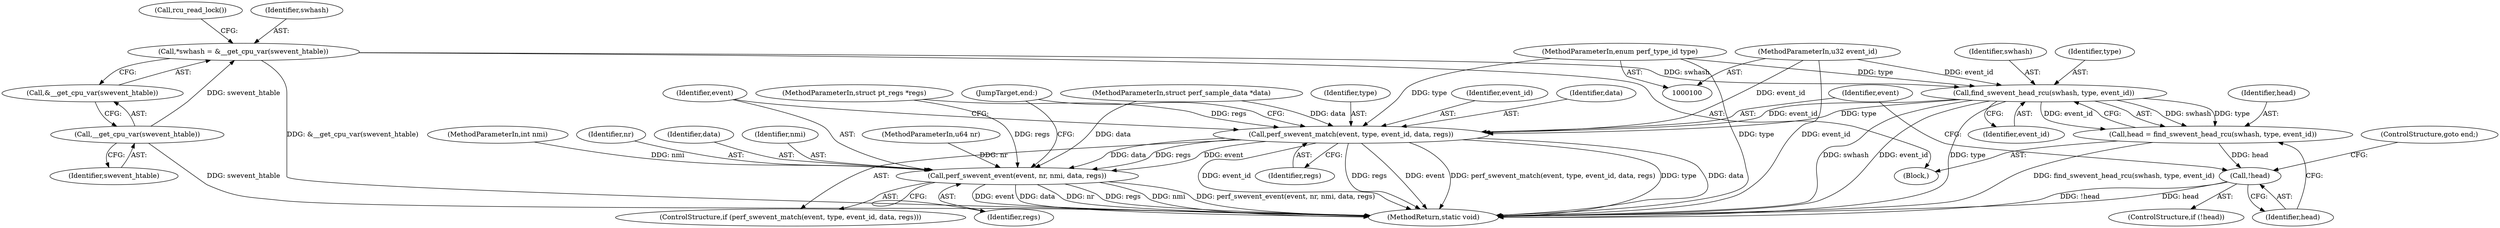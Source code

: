 digraph "1_linux_a8b0ca17b80e92faab46ee7179ba9e99ccb61233_55@pointer" {
"1000120" [label="(Call,find_swevent_head_rcu(swhash, type, event_id))"];
"1000109" [label="(Call,*swhash = &__get_cpu_var(swevent_htable))"];
"1000112" [label="(Call,__get_cpu_var(swevent_htable))"];
"1000101" [label="(MethodParameterIn,enum perf_type_id type)"];
"1000102" [label="(MethodParameterIn,u32 event_id)"];
"1000118" [label="(Call,head = find_swevent_head_rcu(swhash, type, event_id))"];
"1000125" [label="(Call,!head)"];
"1000130" [label="(Call,perf_swevent_match(event, type, event_id, data, regs))"];
"1000136" [label="(Call,perf_swevent_event(event, nr, nmi, data, regs))"];
"1000117" [label="(Call,rcu_read_lock())"];
"1000121" [label="(Identifier,swhash)"];
"1000142" [label="(JumpTarget,end:)"];
"1000137" [label="(Identifier,event)"];
"1000125" [label="(Call,!head)"];
"1000124" [label="(ControlStructure,if (!head))"];
"1000130" [label="(Call,perf_swevent_match(event, type, event_id, data, regs))"];
"1000111" [label="(Call,&__get_cpu_var(swevent_htable))"];
"1000140" [label="(Identifier,data)"];
"1000122" [label="(Identifier,type)"];
"1000144" [label="(MethodReturn,static void)"];
"1000112" [label="(Call,__get_cpu_var(swevent_htable))"];
"1000107" [label="(Block,)"];
"1000127" [label="(ControlStructure,goto end;)"];
"1000105" [label="(MethodParameterIn,struct perf_sample_data *data)"];
"1000113" [label="(Identifier,swevent_htable)"];
"1000126" [label="(Identifier,head)"];
"1000101" [label="(MethodParameterIn,enum perf_type_id type)"];
"1000135" [label="(Identifier,regs)"];
"1000139" [label="(Identifier,nmi)"];
"1000106" [label="(MethodParameterIn,struct pt_regs *regs)"];
"1000118" [label="(Call,head = find_swevent_head_rcu(swhash, type, event_id))"];
"1000119" [label="(Identifier,head)"];
"1000136" [label="(Call,perf_swevent_event(event, nr, nmi, data, regs))"];
"1000103" [label="(MethodParameterIn,u64 nr)"];
"1000120" [label="(Call,find_swevent_head_rcu(swhash, type, event_id))"];
"1000131" [label="(Identifier,event)"];
"1000132" [label="(Identifier,type)"];
"1000133" [label="(Identifier,event_id)"];
"1000109" [label="(Call,*swhash = &__get_cpu_var(swevent_htable))"];
"1000141" [label="(Identifier,regs)"];
"1000104" [label="(MethodParameterIn,int nmi)"];
"1000102" [label="(MethodParameterIn,u32 event_id)"];
"1000134" [label="(Identifier,data)"];
"1000138" [label="(Identifier,nr)"];
"1000123" [label="(Identifier,event_id)"];
"1000129" [label="(ControlStructure,if (perf_swevent_match(event, type, event_id, data, regs)))"];
"1000110" [label="(Identifier,swhash)"];
"1000120" -> "1000118"  [label="AST: "];
"1000120" -> "1000123"  [label="CFG: "];
"1000121" -> "1000120"  [label="AST: "];
"1000122" -> "1000120"  [label="AST: "];
"1000123" -> "1000120"  [label="AST: "];
"1000118" -> "1000120"  [label="CFG: "];
"1000120" -> "1000144"  [label="DDG: swhash"];
"1000120" -> "1000144"  [label="DDG: event_id"];
"1000120" -> "1000144"  [label="DDG: type"];
"1000120" -> "1000118"  [label="DDG: swhash"];
"1000120" -> "1000118"  [label="DDG: type"];
"1000120" -> "1000118"  [label="DDG: event_id"];
"1000109" -> "1000120"  [label="DDG: swhash"];
"1000101" -> "1000120"  [label="DDG: type"];
"1000102" -> "1000120"  [label="DDG: event_id"];
"1000120" -> "1000130"  [label="DDG: type"];
"1000120" -> "1000130"  [label="DDG: event_id"];
"1000109" -> "1000107"  [label="AST: "];
"1000109" -> "1000111"  [label="CFG: "];
"1000110" -> "1000109"  [label="AST: "];
"1000111" -> "1000109"  [label="AST: "];
"1000117" -> "1000109"  [label="CFG: "];
"1000109" -> "1000144"  [label="DDG: &__get_cpu_var(swevent_htable)"];
"1000112" -> "1000109"  [label="DDG: swevent_htable"];
"1000112" -> "1000111"  [label="AST: "];
"1000112" -> "1000113"  [label="CFG: "];
"1000113" -> "1000112"  [label="AST: "];
"1000111" -> "1000112"  [label="CFG: "];
"1000112" -> "1000144"  [label="DDG: swevent_htable"];
"1000101" -> "1000100"  [label="AST: "];
"1000101" -> "1000144"  [label="DDG: type"];
"1000101" -> "1000130"  [label="DDG: type"];
"1000102" -> "1000100"  [label="AST: "];
"1000102" -> "1000144"  [label="DDG: event_id"];
"1000102" -> "1000130"  [label="DDG: event_id"];
"1000118" -> "1000107"  [label="AST: "];
"1000119" -> "1000118"  [label="AST: "];
"1000126" -> "1000118"  [label="CFG: "];
"1000118" -> "1000144"  [label="DDG: find_swevent_head_rcu(swhash, type, event_id)"];
"1000118" -> "1000125"  [label="DDG: head"];
"1000125" -> "1000124"  [label="AST: "];
"1000125" -> "1000126"  [label="CFG: "];
"1000126" -> "1000125"  [label="AST: "];
"1000127" -> "1000125"  [label="CFG: "];
"1000131" -> "1000125"  [label="CFG: "];
"1000125" -> "1000144"  [label="DDG: !head"];
"1000125" -> "1000144"  [label="DDG: head"];
"1000130" -> "1000129"  [label="AST: "];
"1000130" -> "1000135"  [label="CFG: "];
"1000131" -> "1000130"  [label="AST: "];
"1000132" -> "1000130"  [label="AST: "];
"1000133" -> "1000130"  [label="AST: "];
"1000134" -> "1000130"  [label="AST: "];
"1000135" -> "1000130"  [label="AST: "];
"1000137" -> "1000130"  [label="CFG: "];
"1000142" -> "1000130"  [label="CFG: "];
"1000130" -> "1000144"  [label="DDG: event"];
"1000130" -> "1000144"  [label="DDG: perf_swevent_match(event, type, event_id, data, regs)"];
"1000130" -> "1000144"  [label="DDG: type"];
"1000130" -> "1000144"  [label="DDG: data"];
"1000130" -> "1000144"  [label="DDG: event_id"];
"1000130" -> "1000144"  [label="DDG: regs"];
"1000105" -> "1000130"  [label="DDG: data"];
"1000106" -> "1000130"  [label="DDG: regs"];
"1000130" -> "1000136"  [label="DDG: event"];
"1000130" -> "1000136"  [label="DDG: data"];
"1000130" -> "1000136"  [label="DDG: regs"];
"1000136" -> "1000129"  [label="AST: "];
"1000136" -> "1000141"  [label="CFG: "];
"1000137" -> "1000136"  [label="AST: "];
"1000138" -> "1000136"  [label="AST: "];
"1000139" -> "1000136"  [label="AST: "];
"1000140" -> "1000136"  [label="AST: "];
"1000141" -> "1000136"  [label="AST: "];
"1000142" -> "1000136"  [label="CFG: "];
"1000136" -> "1000144"  [label="DDG: data"];
"1000136" -> "1000144"  [label="DDG: nr"];
"1000136" -> "1000144"  [label="DDG: regs"];
"1000136" -> "1000144"  [label="DDG: nmi"];
"1000136" -> "1000144"  [label="DDG: perf_swevent_event(event, nr, nmi, data, regs)"];
"1000136" -> "1000144"  [label="DDG: event"];
"1000103" -> "1000136"  [label="DDG: nr"];
"1000104" -> "1000136"  [label="DDG: nmi"];
"1000105" -> "1000136"  [label="DDG: data"];
"1000106" -> "1000136"  [label="DDG: regs"];
}
